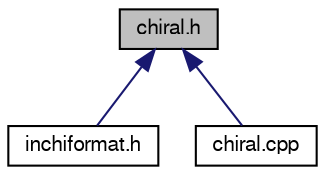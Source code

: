 digraph G
{
  edge [fontname="FreeSans",fontsize="10",labelfontname="FreeSans",labelfontsize="10"];
  node [fontname="FreeSans",fontsize="10",shape=record];
  Node1 [label="chiral.h",height=0.2,width=0.4,color="black", fillcolor="grey75", style="filled" fontcolor="black"];
  Node1 -> Node2 [dir=back,color="midnightblue",fontsize="10",style="solid",fontname="FreeSans"];
  Node2 [label="inchiformat.h",height=0.2,width=0.4,color="black", fillcolor="white", style="filled",URL="$inchiformat_8h.shtml"];
  Node1 -> Node3 [dir=back,color="midnightblue",fontsize="10",style="solid",fontname="FreeSans"];
  Node3 [label="chiral.cpp",height=0.2,width=0.4,color="black", fillcolor="white", style="filled",URL="$chiral_8cpp.shtml",tooltip="Detect chiral atoms and molecules."];
}
